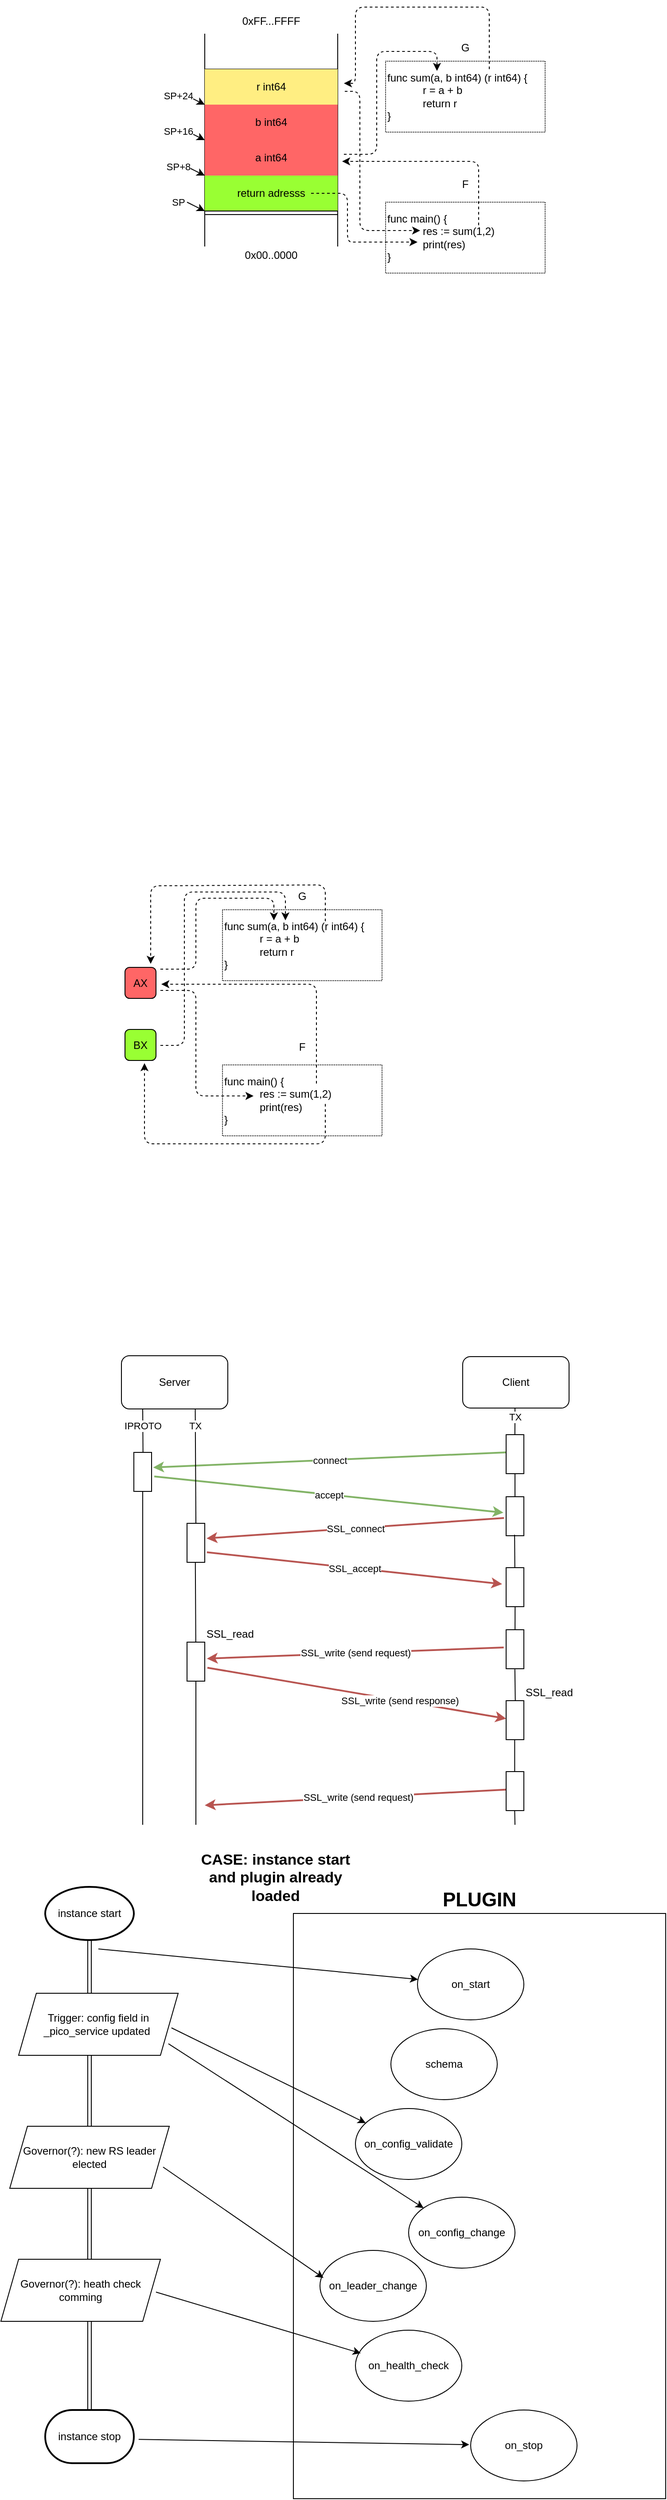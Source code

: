 <mxfile version="23.1.6" type="github">
  <diagram id="uMv5k3oVzNV7NbuxyRFv" name="Page-1">
    <mxGraphModel dx="2514" dy="848" grid="1" gridSize="10" guides="0" tooltips="1" connect="0" arrows="0" fold="1" page="1" pageScale="1" pageWidth="827" pageHeight="1169" math="0" shadow="0">
      <root>
        <mxCell id="0" />
        <mxCell id="1" parent="0" />
        <mxCell id="m2NS53Eczy5EkaWd5YY3-2" value="&lt;div style=&quot;&quot;&gt;&lt;span&gt;func sum(a, b int64) (r int64) {&lt;/span&gt;&lt;/div&gt;&lt;blockquote style=&quot;margin: 0 0 0 40px ; border: none ; padding: 0px&quot;&gt;&lt;div style=&quot;&quot;&gt;&lt;span&gt;r = a + b&lt;/span&gt;&lt;/div&gt;&lt;div style=&quot;&quot;&gt;&lt;span&gt;return r&lt;/span&gt;&lt;/div&gt;&lt;/blockquote&gt;&lt;div style=&quot;&quot;&gt;&lt;span&gt;}&lt;/span&gt;&lt;/div&gt;" style="rounded=0;whiteSpace=wrap;html=1;dashed=1;dashPattern=1 1;align=left;connectable=0;allowArrows=0;" parent="1" vertex="1">
          <mxGeometry x="414" y="271" width="180" height="80" as="geometry" />
        </mxCell>
        <mxCell id="m2NS53Eczy5EkaWd5YY3-3" value="" style="endArrow=none;html=1;" parent="1" edge="1">
          <mxGeometry width="50" height="50" relative="1" as="geometry">
            <mxPoint x="210" y="480" as="sourcePoint" />
            <mxPoint x="210" y="240" as="targetPoint" />
          </mxGeometry>
        </mxCell>
        <mxCell id="m2NS53Eczy5EkaWd5YY3-4" value="" style="endArrow=none;html=1;" parent="1" edge="1">
          <mxGeometry width="50" height="50" relative="1" as="geometry">
            <mxPoint x="360" y="480" as="sourcePoint" />
            <mxPoint x="360" y="240" as="targetPoint" />
          </mxGeometry>
        </mxCell>
        <mxCell id="m2NS53Eczy5EkaWd5YY3-6" value="SP" style="endArrow=classic;html=1;" parent="1" edge="1">
          <mxGeometry x="-1" y="-10" width="50" height="50" relative="1" as="geometry">
            <mxPoint x="190" y="430" as="sourcePoint" />
            <mxPoint x="210" y="440" as="targetPoint" />
            <mxPoint x="-6" y="-9" as="offset" />
          </mxGeometry>
        </mxCell>
        <mxCell id="m2NS53Eczy5EkaWd5YY3-8" value="" style="endArrow=none;html=1;" parent="1" edge="1">
          <mxGeometry width="50" height="50" relative="1" as="geometry">
            <mxPoint x="210" y="360" as="sourcePoint" />
            <mxPoint x="360" y="360" as="targetPoint" />
          </mxGeometry>
        </mxCell>
        <mxCell id="m2NS53Eczy5EkaWd5YY3-9" value="" style="endArrow=none;html=1;" parent="1" edge="1">
          <mxGeometry width="50" height="50" relative="1" as="geometry">
            <mxPoint x="210" y="319.76" as="sourcePoint" />
            <mxPoint x="360" y="319.76" as="targetPoint" />
          </mxGeometry>
        </mxCell>
        <mxCell id="m2NS53Eczy5EkaWd5YY3-10" value="" style="endArrow=none;html=1;" parent="1" edge="1">
          <mxGeometry width="50" height="50" relative="1" as="geometry">
            <mxPoint x="210" y="280.0" as="sourcePoint" />
            <mxPoint x="360" y="280.0" as="targetPoint" />
          </mxGeometry>
        </mxCell>
        <mxCell id="m2NS53Eczy5EkaWd5YY3-14" value="SP+8" style="endArrow=classic;html=1;" parent="1" edge="1">
          <mxGeometry x="-1" y="-10" width="50" height="50" relative="1" as="geometry">
            <mxPoint x="190" y="390" as="sourcePoint" />
            <mxPoint x="210" y="400" as="targetPoint" />
            <mxPoint x="-6" y="-9" as="offset" />
          </mxGeometry>
        </mxCell>
        <mxCell id="m2NS53Eczy5EkaWd5YY3-15" value="SP+16" style="endArrow=classic;html=1;" parent="1" edge="1">
          <mxGeometry x="-1" y="-10" width="50" height="50" relative="1" as="geometry">
            <mxPoint x="190" y="350" as="sourcePoint" />
            <mxPoint x="210" y="360.0" as="targetPoint" />
            <mxPoint x="-6" y="-9" as="offset" />
          </mxGeometry>
        </mxCell>
        <mxCell id="m2NS53Eczy5EkaWd5YY3-16" value="SP+24" style="endArrow=classic;html=1;" parent="1" edge="1">
          <mxGeometry x="-1" y="-10" width="50" height="50" relative="1" as="geometry">
            <mxPoint x="190" y="310" as="sourcePoint" />
            <mxPoint x="210" y="320" as="targetPoint" />
            <mxPoint x="-6" y="-9" as="offset" />
          </mxGeometry>
        </mxCell>
        <mxCell id="m2NS53Eczy5EkaWd5YY3-17" value="" style="endArrow=none;html=1;" parent="1" edge="1">
          <mxGeometry width="50" height="50" relative="1" as="geometry">
            <mxPoint x="210" y="400" as="sourcePoint" />
            <mxPoint x="360" y="400" as="targetPoint" />
          </mxGeometry>
        </mxCell>
        <mxCell id="m2NS53Eczy5EkaWd5YY3-18" value="return adresss" style="text;html=1;strokeColor=none;fillColor=#99FF33;align=center;verticalAlign=middle;whiteSpace=wrap;rounded=0;connectable=0;" parent="1" vertex="1">
          <mxGeometry x="210" y="400" width="150" height="40" as="geometry" />
        </mxCell>
        <mxCell id="m2NS53Eczy5EkaWd5YY3-19" value="r int64" style="text;html=1;strokeColor=none;fillColor=#FFEE82;align=center;verticalAlign=middle;whiteSpace=wrap;rounded=0;" parent="1" vertex="1">
          <mxGeometry x="210" y="280" width="150" height="40" as="geometry" />
        </mxCell>
        <mxCell id="m2NS53Eczy5EkaWd5YY3-20" value="b int64" style="text;html=1;strokeColor=none;fillColor=#FF6666;align=center;verticalAlign=middle;whiteSpace=wrap;rounded=0;" parent="1" vertex="1">
          <mxGeometry x="210" y="320" width="150" height="40" as="geometry" />
        </mxCell>
        <mxCell id="m2NS53Eczy5EkaWd5YY3-21" value="a int64" style="text;html=1;strokeColor=none;fillColor=#FF6666;align=center;verticalAlign=middle;whiteSpace=wrap;rounded=0;" parent="1" vertex="1">
          <mxGeometry x="210" y="360" width="150" height="40" as="geometry" />
        </mxCell>
        <mxCell id="m2NS53Eczy5EkaWd5YY3-22" value="G" style="text;html=1;strokeColor=none;fillColor=none;align=center;verticalAlign=middle;whiteSpace=wrap;rounded=0;dashed=1;dashPattern=1 1;" parent="1" vertex="1">
          <mxGeometry x="484" y="246" width="40" height="20" as="geometry" />
        </mxCell>
        <mxCell id="m2NS53Eczy5EkaWd5YY3-23" value="&lt;div&gt;&lt;span&gt;func main() {&lt;/span&gt;&lt;/div&gt;&lt;blockquote style=&quot;margin: 0 0 0 40px ; border: none ; padding: 0px&quot;&gt;&lt;div&gt;res := sum(1,2)&lt;/div&gt;&lt;div&gt;print(res)&lt;/div&gt;&lt;/blockquote&gt;&lt;div&gt;&lt;span&gt;}&lt;/span&gt;&lt;/div&gt;" style="rounded=0;whiteSpace=wrap;html=1;dashed=1;dashPattern=1 1;align=left;connectable=0;allowArrows=0;" parent="1" vertex="1">
          <mxGeometry x="414" y="430" width="180" height="80" as="geometry" />
        </mxCell>
        <mxCell id="m2NS53Eczy5EkaWd5YY3-24" value="F" style="text;html=1;strokeColor=none;fillColor=none;align=center;verticalAlign=middle;whiteSpace=wrap;rounded=0;dashed=1;dashPattern=1 1;" parent="1" vertex="1">
          <mxGeometry x="484" y="400" width="40" height="20" as="geometry" />
        </mxCell>
        <mxCell id="m2NS53Eczy5EkaWd5YY3-52" value="" style="endArrow=classic;html=1;shadow=0;strokeColor=#000000;dashed=1;" parent="1" edge="1">
          <mxGeometry width="50" height="50" relative="1" as="geometry">
            <mxPoint x="531" y="280" as="sourcePoint" />
            <mxPoint x="367" y="296" as="targetPoint" />
            <Array as="points">
              <mxPoint x="531" y="210" />
              <mxPoint x="380" y="210" />
              <mxPoint x="380" y="296" />
            </Array>
          </mxGeometry>
        </mxCell>
        <mxCell id="s9qX00nunAVpx22hSQQi-1" value="0xFF...FFFF" style="text;html=1;strokeColor=none;fillColor=none;align=center;verticalAlign=middle;whiteSpace=wrap;rounded=0;" parent="1" vertex="1">
          <mxGeometry x="210" y="216" width="150" height="20" as="geometry" />
        </mxCell>
        <mxCell id="s9qX00nunAVpx22hSQQi-3" value="0x00..0000" style="text;html=1;strokeColor=none;fillColor=none;align=center;verticalAlign=middle;whiteSpace=wrap;rounded=0;" parent="1" vertex="1">
          <mxGeometry x="210" y="480" width="150" height="20" as="geometry" />
        </mxCell>
        <mxCell id="m2NS53Eczy5EkaWd5YY3-5" value="" style="shape=link;html=1;fillColor=#CC0066;" parent="1" edge="1">
          <mxGeometry width="100" relative="1" as="geometry">
            <mxPoint x="210" y="442" as="sourcePoint" />
            <mxPoint x="360" y="442" as="targetPoint" />
          </mxGeometry>
        </mxCell>
        <mxCell id="s9qX00nunAVpx22hSQQi-4" value="" style="endArrow=classic;html=1;shadow=0;strokeColor=#000000;dashed=1;" parent="1" edge="1">
          <mxGeometry width="50" height="50" relative="1" as="geometry">
            <mxPoint x="519" y="456" as="sourcePoint" />
            <mxPoint x="365" y="384" as="targetPoint" />
            <Array as="points">
              <mxPoint x="519" y="412" />
              <mxPoint x="519" y="384" />
              <mxPoint x="414" y="384" />
            </Array>
          </mxGeometry>
        </mxCell>
        <mxCell id="s9qX00nunAVpx22hSQQi-5" value="" style="endArrow=classic;html=1;shadow=0;strokeColor=#000000;dashed=1;" parent="1" edge="1">
          <mxGeometry width="50" height="50" relative="1" as="geometry">
            <mxPoint x="367" y="376" as="sourcePoint" />
            <mxPoint x="472" y="282" as="targetPoint" />
            <Array as="points">
              <mxPoint x="404" y="376" />
              <mxPoint x="404" y="260" />
              <mxPoint x="472" y="260" />
            </Array>
          </mxGeometry>
        </mxCell>
        <mxCell id="s9qX00nunAVpx22hSQQi-6" value="" style="endArrow=classic;html=1;shadow=0;strokeColor=#000000;dashed=1;" parent="1" edge="1">
          <mxGeometry width="50" height="50" relative="1" as="geometry">
            <mxPoint x="368" y="305" as="sourcePoint" />
            <mxPoint x="453" y="462" as="targetPoint" />
            <Array as="points">
              <mxPoint x="385" y="305" />
              <mxPoint x="385" y="462" />
              <mxPoint x="407" y="462" />
            </Array>
          </mxGeometry>
        </mxCell>
        <mxCell id="s9qX00nunAVpx22hSQQi-7" value="&lt;div style=&quot;&quot;&gt;&lt;span&gt;func sum(a, b int64) (r int64) {&lt;/span&gt;&lt;/div&gt;&lt;blockquote style=&quot;margin: 0 0 0 40px ; border: none ; padding: 0px&quot;&gt;&lt;div style=&quot;&quot;&gt;&lt;span&gt;r = a + b&lt;/span&gt;&lt;/div&gt;&lt;div style=&quot;&quot;&gt;&lt;span&gt;return r&lt;/span&gt;&lt;/div&gt;&lt;/blockquote&gt;&lt;div style=&quot;&quot;&gt;&lt;span&gt;}&lt;/span&gt;&lt;/div&gt;" style="rounded=0;whiteSpace=wrap;html=1;dashed=1;dashPattern=1 1;align=left;connectable=0;allowArrows=0;" parent="1" vertex="1">
          <mxGeometry x="230" y="1228" width="180" height="80" as="geometry" />
        </mxCell>
        <mxCell id="s9qX00nunAVpx22hSQQi-22" value="G" style="text;html=1;strokeColor=none;fillColor=none;align=center;verticalAlign=middle;whiteSpace=wrap;rounded=0;dashed=1;dashPattern=1 1;" parent="1" vertex="1">
          <mxGeometry x="300" y="1203" width="40" height="20" as="geometry" />
        </mxCell>
        <mxCell id="s9qX00nunAVpx22hSQQi-23" value="&lt;div&gt;&lt;span&gt;func main() {&lt;/span&gt;&lt;/div&gt;&lt;blockquote style=&quot;margin: 0 0 0 40px ; border: none ; padding: 0px&quot;&gt;&lt;div&gt;res := sum(1,2)&lt;/div&gt;&lt;div&gt;print(res)&lt;/div&gt;&lt;/blockquote&gt;&lt;div&gt;&lt;span&gt;}&lt;/span&gt;&lt;/div&gt;" style="rounded=0;whiteSpace=wrap;html=1;dashed=1;dashPattern=1 1;align=left;connectable=0;allowArrows=0;" parent="1" vertex="1">
          <mxGeometry x="230" y="1403" width="180" height="80" as="geometry" />
        </mxCell>
        <mxCell id="s9qX00nunAVpx22hSQQi-24" value="F" style="text;html=1;strokeColor=none;fillColor=none;align=center;verticalAlign=middle;whiteSpace=wrap;rounded=0;dashed=1;dashPattern=1 1;" parent="1" vertex="1">
          <mxGeometry x="300" y="1373" width="40" height="20" as="geometry" />
        </mxCell>
        <mxCell id="s9qX00nunAVpx22hSQQi-30" value="" style="endArrow=classic;html=1;shadow=0;strokeColor=#000000;dashed=1;" parent="1" edge="1">
          <mxGeometry width="50" height="50" relative="1" as="geometry">
            <mxPoint x="160" y="1319" as="sourcePoint" />
            <mxPoint x="265" y="1438" as="targetPoint" />
            <Array as="points">
              <mxPoint x="200" y="1319" />
              <mxPoint x="200" y="1438" />
            </Array>
          </mxGeometry>
        </mxCell>
        <mxCell id="s9qX00nunAVpx22hSQQi-32" value="AX" style="rounded=1;whiteSpace=wrap;html=1;fillColor=#FF6666;" parent="1" vertex="1">
          <mxGeometry x="120" y="1293" width="35" height="35" as="geometry" />
        </mxCell>
        <mxCell id="s9qX00nunAVpx22hSQQi-33" value="BX" style="rounded=1;whiteSpace=wrap;html=1;fillColor=#99FF33;labelBackgroundColor=none;connectable=0;" parent="1" vertex="1">
          <mxGeometry x="120" y="1363" width="35" height="35" as="geometry" />
        </mxCell>
        <mxCell id="s9qX00nunAVpx22hSQQi-35" value="" style="endArrow=classic;html=1;shadow=0;strokeColor=#000000;dashed=1;" parent="1" edge="1">
          <mxGeometry width="50" height="50" relative="1" as="geometry">
            <mxPoint x="160" y="1295" as="sourcePoint" />
            <mxPoint x="288" y="1240" as="targetPoint" />
            <Array as="points">
              <mxPoint x="200" y="1295" />
              <mxPoint x="200" y="1215" />
              <mxPoint x="288" y="1215" />
            </Array>
          </mxGeometry>
        </mxCell>
        <mxCell id="s9qX00nunAVpx22hSQQi-36" value="" style="endArrow=classic;html=1;shadow=0;strokeColor=#000000;dashed=1;" parent="1" edge="1">
          <mxGeometry width="50" height="50" relative="1" as="geometry">
            <mxPoint x="336" y="1424" as="sourcePoint" />
            <mxPoint x="161" y="1312" as="targetPoint" />
            <Array as="points">
              <mxPoint x="336" y="1358" />
              <mxPoint x="336" y="1312" />
            </Array>
          </mxGeometry>
        </mxCell>
        <mxCell id="s9qX00nunAVpx22hSQQi-37" value="" style="endArrow=classic;html=1;shadow=0;strokeColor=#000000;dashed=1;" parent="1" edge="1">
          <mxGeometry width="50" height="50" relative="1" as="geometry">
            <mxPoint x="346" y="1241" as="sourcePoint" />
            <mxPoint x="149" y="1289" as="targetPoint" />
            <Array as="points">
              <mxPoint x="346" y="1200" />
              <mxPoint x="149" y="1201" />
            </Array>
          </mxGeometry>
        </mxCell>
        <mxCell id="s9qX00nunAVpx22hSQQi-38" value="" style="endArrow=classic;html=1;shadow=0;strokeColor=#000000;dashed=1;" parent="1" edge="1">
          <mxGeometry width="50" height="50" relative="1" as="geometry">
            <mxPoint x="346" y="1447" as="sourcePoint" />
            <mxPoint x="142" y="1401" as="targetPoint" />
            <Array as="points">
              <mxPoint x="346" y="1492" />
              <mxPoint x="142" y="1492" />
            </Array>
          </mxGeometry>
        </mxCell>
        <mxCell id="s9qX00nunAVpx22hSQQi-40" value="" style="endArrow=classic;html=1;shadow=0;strokeColor=#000000;dashed=1;" parent="1" edge="1">
          <mxGeometry width="50" height="50" relative="1" as="geometry">
            <mxPoint x="160" y="1381" as="sourcePoint" />
            <mxPoint x="301" y="1240" as="targetPoint" />
            <Array as="points">
              <mxPoint x="187" y="1381" />
              <mxPoint x="187" y="1208" />
              <mxPoint x="301" y="1208" />
            </Array>
          </mxGeometry>
        </mxCell>
        <mxCell id="s9qX00nunAVpx22hSQQi-44" value="" style="endArrow=classic;html=1;shadow=0;strokeColor=#000000;dashed=1;" parent="1" edge="1">
          <mxGeometry width="50" height="50" relative="1" as="geometry">
            <mxPoint x="330" y="420" as="sourcePoint" />
            <mxPoint x="450" y="475" as="targetPoint" />
            <Array as="points">
              <mxPoint x="371" y="420" />
              <mxPoint x="371" y="475" />
              <mxPoint x="380" y="475" />
            </Array>
          </mxGeometry>
        </mxCell>
        <mxCell id="lfOL7bnSdx20tr7RyeLw-1" value="Client" style="rounded=1;whiteSpace=wrap;html=1;" parent="1" vertex="1">
          <mxGeometry x="501" y="1732" width="120" height="58" as="geometry" />
        </mxCell>
        <mxCell id="lfOL7bnSdx20tr7RyeLw-2" value="Server" style="rounded=1;whiteSpace=wrap;html=1;" parent="1" vertex="1">
          <mxGeometry x="116" y="1731" width="120" height="60" as="geometry" />
        </mxCell>
        <mxCell id="lfOL7bnSdx20tr7RyeLw-3" value="TX" style="endArrow=none;html=1;rounded=0;exitX=0.494;exitY=0.005;exitDx=0;exitDy=0;exitPerimeter=0;" parent="1" source="lfOL7bnSdx20tr7RyeLw-39" edge="1">
          <mxGeometry x="1" width="50" height="50" relative="1" as="geometry">
            <mxPoint x="561.347" y="1812" as="sourcePoint" />
            <mxPoint x="560" y="1800" as="targetPoint" />
            <Array as="points">
              <mxPoint x="560" y="1800" />
              <mxPoint x="560" y="1790" />
            </Array>
            <mxPoint as="offset" />
          </mxGeometry>
        </mxCell>
        <mxCell id="lfOL7bnSdx20tr7RyeLw-4" value="IPROTO" style="endArrow=none;html=1;rounded=0;" parent="1" edge="1">
          <mxGeometry x="0.233" width="50" height="50" relative="1" as="geometry">
            <mxPoint x="140.347" y="1841" as="sourcePoint" />
            <mxPoint x="140" y="1791" as="targetPoint" />
            <mxPoint as="offset" />
          </mxGeometry>
        </mxCell>
        <mxCell id="lfOL7bnSdx20tr7RyeLw-6" value="" style="endArrow=none;html=1;rounded=0;" parent="1" edge="1">
          <mxGeometry width="50" height="50" relative="1" as="geometry">
            <mxPoint x="560" y="1897" as="sourcePoint" />
            <mxPoint x="560" y="1856" as="targetPoint" />
          </mxGeometry>
        </mxCell>
        <mxCell id="lfOL7bnSdx20tr7RyeLw-8" value="" style="endArrow=none;html=1;rounded=0;" parent="1" target="lfOL7bnSdx20tr7RyeLw-7" edge="1">
          <mxGeometry width="50" height="50" relative="1" as="geometry">
            <mxPoint x="140" y="1970" as="sourcePoint" />
            <mxPoint x="174" y="1791" as="targetPoint" />
          </mxGeometry>
        </mxCell>
        <mxCell id="lfOL7bnSdx20tr7RyeLw-7" value="" style="rounded=0;whiteSpace=wrap;html=1;" parent="1" vertex="1">
          <mxGeometry x="130" y="1840" width="20" height="44" as="geometry" />
        </mxCell>
        <mxCell id="lfOL7bnSdx20tr7RyeLw-9" value="сonnect" style="endArrow=classic;html=1;rounded=0;fillColor=#d5e8d4;strokeColor=#82b366;strokeWidth=2;entryX=1.088;entryY=0.386;entryDx=0;entryDy=0;entryPerimeter=0;exitX=0;exitY=0.455;exitDx=0;exitDy=0;exitPerimeter=0;" parent="1" source="lfOL7bnSdx20tr7RyeLw-39" target="lfOL7bnSdx20tr7RyeLw-7" edge="1">
          <mxGeometry width="50" height="50" relative="1" as="geometry">
            <mxPoint x="558" y="1833" as="sourcePoint" />
            <mxPoint x="178" y="1860" as="targetPoint" />
          </mxGeometry>
        </mxCell>
        <mxCell id="lfOL7bnSdx20tr7RyeLw-12" value="accept" style="endArrow=classic;html=1;rounded=0;fillColor=#d5e8d4;strokeColor=#82b366;strokeWidth=2;exitX=1.153;exitY=0.617;exitDx=0;exitDy=0;exitPerimeter=0;entryX=-0.15;entryY=0.408;entryDx=0;entryDy=0;entryPerimeter=0;" parent="1" source="lfOL7bnSdx20tr7RyeLw-7" target="lfOL7bnSdx20tr7RyeLw-40" edge="1">
          <mxGeometry width="50" height="50" relative="1" as="geometry">
            <mxPoint x="179" y="1867" as="sourcePoint" />
            <mxPoint x="555" y="1917" as="targetPoint" />
          </mxGeometry>
        </mxCell>
        <mxCell id="lfOL7bnSdx20tr7RyeLw-14" value="" style="endArrow=none;html=1;rounded=0;" parent="1" edge="1">
          <mxGeometry width="50" height="50" relative="1" as="geometry">
            <mxPoint x="140" y="2260" as="sourcePoint" />
            <mxPoint x="140" y="1964.0" as="targetPoint" />
          </mxGeometry>
        </mxCell>
        <mxCell id="lfOL7bnSdx20tr7RyeLw-15" value="SSL_connect" style="endArrow=classic;html=1;rounded=0;fillColor=#f8cecc;strokeColor=#b85450;strokeWidth=2;exitX=-0.122;exitY=0.546;exitDx=0;exitDy=0;exitPerimeter=0;" parent="1" source="lfOL7bnSdx20tr7RyeLw-40" edge="1">
          <mxGeometry width="50" height="50" relative="1" as="geometry">
            <mxPoint x="555" y="1922" as="sourcePoint" />
            <mxPoint x="212" y="1937" as="targetPoint" />
          </mxGeometry>
        </mxCell>
        <mxCell id="lfOL7bnSdx20tr7RyeLw-17" value="" style="endArrow=none;html=1;rounded=0;entryX=0.506;entryY=1;entryDx=0;entryDy=0;entryPerimeter=0;exitX=0.503;exitY=-0.003;exitDx=0;exitDy=0;exitPerimeter=0;" parent="1" source="lfOL7bnSdx20tr7RyeLw-44" target="lfOL7bnSdx20tr7RyeLw-41" edge="1">
          <mxGeometry width="50" height="50" relative="1" as="geometry">
            <mxPoint x="561.5" y="2029" as="sourcePoint" />
            <mxPoint x="561.5" y="2010.0" as="targetPoint" />
            <Array as="points" />
          </mxGeometry>
        </mxCell>
        <mxCell id="lfOL7bnSdx20tr7RyeLw-18" value="SSL_accept" style="endArrow=classic;html=1;rounded=0;fillColor=#f8cecc;strokeColor=#b85450;strokeWidth=2;exitX=1.119;exitY=0.742;exitDx=0;exitDy=0;exitPerimeter=0;entryX=-0.226;entryY=0.421;entryDx=0;entryDy=0;entryPerimeter=0;" parent="1" source="lfOL7bnSdx20tr7RyeLw-34" target="lfOL7bnSdx20tr7RyeLw-41" edge="1">
          <mxGeometry width="50" height="50" relative="1" as="geometry">
            <mxPoint x="181" y="1947" as="sourcePoint" />
            <mxPoint x="557" y="1997" as="targetPoint" />
          </mxGeometry>
        </mxCell>
        <mxCell id="lfOL7bnSdx20tr7RyeLw-20" value="" style="endArrow=none;html=1;rounded=0;exitX=0.483;exitY=1;exitDx=0;exitDy=0;exitPerimeter=0;entryX=0.494;entryY=1.013;entryDx=0;entryDy=0;entryPerimeter=0;" parent="1" source="lfOL7bnSdx20tr7RyeLw-45" target="lfOL7bnSdx20tr7RyeLw-44" edge="1">
          <mxGeometry width="50" height="50" relative="1" as="geometry">
            <mxPoint x="560.786" y="2117" as="sourcePoint" />
            <mxPoint x="561.214" y="2084" as="targetPoint" />
          </mxGeometry>
        </mxCell>
        <mxCell id="lfOL7bnSdx20tr7RyeLw-24" value="" style="endArrow=none;html=1;rounded=0;exitX=0.483;exitY=0.038;exitDx=0;exitDy=0;exitPerimeter=0;entryX=0.517;entryY=-0.006;entryDx=0;entryDy=0;entryPerimeter=0;" parent="1" source="lfOL7bnSdx20tr7RyeLw-48" target="lfOL7bnSdx20tr7RyeLw-45" edge="1">
          <mxGeometry width="50" height="50" relative="1" as="geometry">
            <mxPoint x="561.228" y="2198" as="sourcePoint" />
            <mxPoint x="560.772" y="2161" as="targetPoint" />
          </mxGeometry>
        </mxCell>
        <mxCell id="lfOL7bnSdx20tr7RyeLw-26" value="" style="endArrow=none;html=1;rounded=0;entryX=0.483;entryY=1.008;entryDx=0;entryDy=0;entryPerimeter=0;" parent="1" target="lfOL7bnSdx20tr7RyeLw-48" edge="1">
          <mxGeometry width="50" height="50" relative="1" as="geometry">
            <mxPoint x="560" y="2260" as="sourcePoint" />
            <mxPoint x="530.31" y="2250" as="targetPoint" />
          </mxGeometry>
        </mxCell>
        <mxCell id="lfOL7bnSdx20tr7RyeLw-27" value="SSL_write (send request)" style="endArrow=classic;html=1;rounded=0;fillColor=#f8cecc;strokeColor=#b85450;strokeWidth=2;exitX=-0.136;exitY=0.455;exitDx=0;exitDy=0;exitPerimeter=0;entryX=-0.121;entryY=0.578;entryDx=0;entryDy=0;entryPerimeter=0;" parent="1" source="lfOL7bnSdx20tr7RyeLw-44" target="lfOL7bnSdx20tr7RyeLw-38" edge="1">
          <mxGeometry width="50" height="50" relative="1" as="geometry">
            <mxPoint x="556" y="2052" as="sourcePoint" />
            <mxPoint x="180" y="2070" as="targetPoint" />
          </mxGeometry>
        </mxCell>
        <mxCell id="lfOL7bnSdx20tr7RyeLw-31" value="SSL_write (send request)" style="endArrow=classic;html=1;rounded=0;fillColor=#f8cecc;strokeColor=#b85450;strokeWidth=2;" parent="1" edge="1">
          <mxGeometry width="50" height="50" relative="1" as="geometry">
            <mxPoint x="556" y="2220" as="sourcePoint" />
            <mxPoint x="210" y="2238" as="targetPoint" />
          </mxGeometry>
        </mxCell>
        <mxCell id="lfOL7bnSdx20tr7RyeLw-32" value="TX" style="endArrow=none;html=1;rounded=0;exitX=0.5;exitY=0;exitDx=0;exitDy=0;exitPerimeter=0;entryX=0.694;entryY=1.007;entryDx=0;entryDy=0;entryPerimeter=0;" parent="1" source="lfOL7bnSdx20tr7RyeLw-34" target="lfOL7bnSdx20tr7RyeLw-2" edge="1">
          <mxGeometry x="0.711" width="50" height="50" relative="1" as="geometry">
            <mxPoint x="203" y="1842" as="sourcePoint" />
            <mxPoint x="203" y="1792" as="targetPoint" />
            <mxPoint as="offset" />
          </mxGeometry>
        </mxCell>
        <mxCell id="lfOL7bnSdx20tr7RyeLw-34" value="" style="rounded=0;whiteSpace=wrap;html=1;" parent="1" vertex="1">
          <mxGeometry x="190" y="1920" width="20" height="44" as="geometry" />
        </mxCell>
        <mxCell id="lfOL7bnSdx20tr7RyeLw-36" value="" style="endArrow=none;html=1;rounded=0;entryX=0.469;entryY=0.992;entryDx=0;entryDy=0;entryPerimeter=0;" parent="1" source="lfOL7bnSdx20tr7RyeLw-38" target="lfOL7bnSdx20tr7RyeLw-34" edge="1">
          <mxGeometry width="50" height="50" relative="1" as="geometry">
            <mxPoint x="234" y="2273" as="sourcePoint" />
            <mxPoint x="200" y="1970" as="targetPoint" />
          </mxGeometry>
        </mxCell>
        <mxCell id="lfOL7bnSdx20tr7RyeLw-37" value="" style="endArrow=none;html=1;rounded=0;" parent="1" target="lfOL7bnSdx20tr7RyeLw-38" edge="1">
          <mxGeometry width="50" height="50" relative="1" as="geometry">
            <mxPoint x="200" y="2260" as="sourcePoint" />
            <mxPoint x="234" y="1961" as="targetPoint" />
          </mxGeometry>
        </mxCell>
        <mxCell id="lfOL7bnSdx20tr7RyeLw-38" value="SSL_read" style="rounded=0;whiteSpace=wrap;html=1;direction=west;align=left;verticalAlign=bottom;labelPosition=right;verticalLabelPosition=top;" parent="1" vertex="1">
          <mxGeometry x="190" y="2054" width="20" height="44" as="geometry" />
        </mxCell>
        <mxCell id="lfOL7bnSdx20tr7RyeLw-39" value="" style="rounded=0;whiteSpace=wrap;html=1;" parent="1" vertex="1">
          <mxGeometry x="550" y="1820" width="20" height="44" as="geometry" />
        </mxCell>
        <mxCell id="lfOL7bnSdx20tr7RyeLw-40" value="" style="rounded=0;whiteSpace=wrap;html=1;" parent="1" vertex="1">
          <mxGeometry x="550" y="1890" width="20" height="44" as="geometry" />
        </mxCell>
        <mxCell id="lfOL7bnSdx20tr7RyeLw-41" value="" style="rounded=0;whiteSpace=wrap;html=1;" parent="1" vertex="1">
          <mxGeometry x="550" y="1970" width="20" height="44" as="geometry" />
        </mxCell>
        <mxCell id="lfOL7bnSdx20tr7RyeLw-43" value="" style="endArrow=none;html=1;rounded=0;entryX=0.478;entryY=0.974;entryDx=0;entryDy=0;entryPerimeter=0;" parent="1" source="lfOL7bnSdx20tr7RyeLw-41" target="lfOL7bnSdx20tr7RyeLw-40" edge="1">
          <mxGeometry width="50" height="50" relative="1" as="geometry">
            <mxPoint x="560" y="1969" as="sourcePoint" />
            <mxPoint x="560" y="1940" as="targetPoint" />
          </mxGeometry>
        </mxCell>
        <mxCell id="lfOL7bnSdx20tr7RyeLw-44" value="" style="rounded=0;whiteSpace=wrap;html=1;" parent="1" vertex="1">
          <mxGeometry x="550" y="2040" width="20" height="44" as="geometry" />
        </mxCell>
        <mxCell id="lfOL7bnSdx20tr7RyeLw-46" value="" style="endArrow=classic;html=1;rounded=0;fillColor=#f8cecc;strokeColor=#b85450;strokeWidth=2;exitX=-0.15;exitY=0.344;exitDx=0;exitDy=0;exitPerimeter=0;" parent="1" source="lfOL7bnSdx20tr7RyeLw-38" target="lfOL7bnSdx20tr7RyeLw-45" edge="1">
          <mxGeometry width="50" height="50" relative="1" as="geometry">
            <mxPoint x="213" y="2083" as="sourcePoint" />
            <mxPoint x="558" y="2145" as="targetPoint" />
          </mxGeometry>
        </mxCell>
        <mxCell id="lfOL7bnSdx20tr7RyeLw-47" value="SSL_write (send response)" style="edgeLabel;html=1;align=center;verticalAlign=middle;resizable=0;points=[];" parent="lfOL7bnSdx20tr7RyeLw-46" vertex="1" connectable="0">
          <mxGeometry x="0.285" relative="1" as="geometry">
            <mxPoint as="offset" />
          </mxGeometry>
        </mxCell>
        <mxCell id="lfOL7bnSdx20tr7RyeLw-45" value="SSL_read" style="rounded=0;whiteSpace=wrap;html=1;direction=west;align=left;verticalAlign=bottom;labelPosition=right;verticalLabelPosition=top;" parent="1" vertex="1">
          <mxGeometry x="550" y="2120" width="20" height="44" as="geometry" />
        </mxCell>
        <mxCell id="lfOL7bnSdx20tr7RyeLw-48" value="" style="rounded=0;whiteSpace=wrap;html=1;" parent="1" vertex="1">
          <mxGeometry x="550" y="2200" width="20" height="44" as="geometry" />
        </mxCell>
        <mxCell id="65U6Zx_z3wgA-yNRpdru-6" value="" style="shape=link;html=1;rounded=0;" edge="1" parent="1">
          <mxGeometry width="100" relative="1" as="geometry">
            <mxPoint x="80" y="2390" as="sourcePoint" />
            <mxPoint x="80" y="2920" as="targetPoint" />
          </mxGeometry>
        </mxCell>
        <mxCell id="65U6Zx_z3wgA-yNRpdru-8" value="instance start" style="strokeWidth=2;html=1;shape=mxgraph.flowchart.start_1;whiteSpace=wrap;" vertex="1" parent="1">
          <mxGeometry x="30" y="2330" width="100" height="60" as="geometry" />
        </mxCell>
        <mxCell id="65U6Zx_z3wgA-yNRpdru-10" value="instance stop" style="strokeWidth=2;html=1;shape=mxgraph.flowchart.terminator;whiteSpace=wrap;" vertex="1" parent="1">
          <mxGeometry x="30" y="2920" width="100" height="60" as="geometry" />
        </mxCell>
        <mxCell id="65U6Zx_z3wgA-yNRpdru-12" value="&lt;b&gt;&lt;font style=&quot;font-size: 22px;&quot;&gt;PLUGIN&lt;/font&gt;&lt;/b&gt;" style="rounded=0;whiteSpace=wrap;html=1;labelPosition=center;verticalLabelPosition=top;align=center;verticalAlign=bottom;" vertex="1" parent="1">
          <mxGeometry x="310" y="2360" width="420" height="660" as="geometry" />
        </mxCell>
        <mxCell id="65U6Zx_z3wgA-yNRpdru-13" value="on_start" style="ellipse;whiteSpace=wrap;html=1;" vertex="1" parent="1">
          <mxGeometry x="450" y="2400" width="120" height="80" as="geometry" />
        </mxCell>
        <mxCell id="65U6Zx_z3wgA-yNRpdru-14" value="on_stop" style="ellipse;whiteSpace=wrap;html=1;" vertex="1" parent="1">
          <mxGeometry x="510" y="2920" width="120" height="80" as="geometry" />
        </mxCell>
        <mxCell id="65U6Zx_z3wgA-yNRpdru-15" value="schema" style="ellipse;whiteSpace=wrap;html=1;" vertex="1" parent="1">
          <mxGeometry x="420" y="2490" width="120" height="80" as="geometry" />
        </mxCell>
        <mxCell id="65U6Zx_z3wgA-yNRpdru-16" value="on_config_validate" style="ellipse;whiteSpace=wrap;html=1;" vertex="1" parent="1">
          <mxGeometry x="380" y="2580" width="120" height="80" as="geometry" />
        </mxCell>
        <mxCell id="65U6Zx_z3wgA-yNRpdru-17" value="on_config_change" style="ellipse;whiteSpace=wrap;html=1;" vertex="1" parent="1">
          <mxGeometry x="440" y="2680" width="120" height="80" as="geometry" />
        </mxCell>
        <mxCell id="65U6Zx_z3wgA-yNRpdru-18" value="on_health_check" style="ellipse;whiteSpace=wrap;html=1;" vertex="1" parent="1">
          <mxGeometry x="380" y="2830" width="120" height="80" as="geometry" />
        </mxCell>
        <mxCell id="65U6Zx_z3wgA-yNRpdru-19" value="on_leader_change" style="ellipse;whiteSpace=wrap;html=1;" vertex="1" parent="1">
          <mxGeometry x="340" y="2740" width="120" height="80" as="geometry" />
        </mxCell>
        <mxCell id="65U6Zx_z3wgA-yNRpdru-20" value="" style="endArrow=classic;html=1;rounded=0;" edge="1" parent="1" target="65U6Zx_z3wgA-yNRpdru-13">
          <mxGeometry width="50" height="50" relative="1" as="geometry">
            <mxPoint x="90" y="2400" as="sourcePoint" />
            <mxPoint x="620" y="2640" as="targetPoint" />
          </mxGeometry>
        </mxCell>
        <mxCell id="65U6Zx_z3wgA-yNRpdru-21" value="" style="endArrow=classic;html=1;rounded=0;exitX=1.054;exitY=0.553;exitDx=0;exitDy=0;exitPerimeter=0;entryX=-0.014;entryY=0.488;entryDx=0;entryDy=0;entryPerimeter=0;" edge="1" parent="1" source="65U6Zx_z3wgA-yNRpdru-10" target="65U6Zx_z3wgA-yNRpdru-14">
          <mxGeometry width="50" height="50" relative="1" as="geometry">
            <mxPoint x="570" y="2690" as="sourcePoint" />
            <mxPoint x="620" y="2640" as="targetPoint" />
          </mxGeometry>
        </mxCell>
        <mxCell id="65U6Zx_z3wgA-yNRpdru-22" value="Trigger: config field in _pico_service updated&amp;nbsp;" style="shape=parallelogram;perimeter=parallelogramPerimeter;whiteSpace=wrap;html=1;fixedSize=1;" vertex="1" parent="1">
          <mxGeometry y="2450" width="180" height="70" as="geometry" />
        </mxCell>
        <mxCell id="65U6Zx_z3wgA-yNRpdru-23" value="" style="endArrow=classic;html=1;rounded=0;exitX=0.958;exitY=0.557;exitDx=0;exitDy=0;exitPerimeter=0;" edge="1" parent="1" source="65U6Zx_z3wgA-yNRpdru-22" target="65U6Zx_z3wgA-yNRpdru-16">
          <mxGeometry width="50" height="50" relative="1" as="geometry">
            <mxPoint x="440" y="2650" as="sourcePoint" />
            <mxPoint x="490" y="2600" as="targetPoint" />
          </mxGeometry>
        </mxCell>
        <mxCell id="65U6Zx_z3wgA-yNRpdru-24" value="" style="endArrow=classic;html=1;rounded=0;exitX=0.939;exitY=0.814;exitDx=0;exitDy=0;exitPerimeter=0;" edge="1" parent="1" source="65U6Zx_z3wgA-yNRpdru-22" target="65U6Zx_z3wgA-yNRpdru-17">
          <mxGeometry width="50" height="50" relative="1" as="geometry">
            <mxPoint x="480" y="2650" as="sourcePoint" />
            <mxPoint x="530" y="2600" as="targetPoint" />
          </mxGeometry>
        </mxCell>
        <mxCell id="65U6Zx_z3wgA-yNRpdru-28" value="Governor(?): new RS leader elected" style="shape=parallelogram;perimeter=parallelogramPerimeter;whiteSpace=wrap;html=1;fixedSize=1;" vertex="1" parent="1">
          <mxGeometry x="-10" y="2600" width="180" height="70" as="geometry" />
        </mxCell>
        <mxCell id="65U6Zx_z3wgA-yNRpdru-29" value="" style="endArrow=classic;html=1;rounded=0;entryX=0.033;entryY=0.388;entryDx=0;entryDy=0;entryPerimeter=0;exitX=0.961;exitY=0.657;exitDx=0;exitDy=0;exitPerimeter=0;" edge="1" parent="1" source="65U6Zx_z3wgA-yNRpdru-28" target="65U6Zx_z3wgA-yNRpdru-19">
          <mxGeometry width="50" height="50" relative="1" as="geometry">
            <mxPoint x="480" y="2680" as="sourcePoint" />
            <mxPoint x="530" y="2630" as="targetPoint" />
          </mxGeometry>
        </mxCell>
        <mxCell id="65U6Zx_z3wgA-yNRpdru-30" value="Governor(?): heath check comming" style="shape=parallelogram;perimeter=parallelogramPerimeter;whiteSpace=wrap;html=1;fixedSize=1;" vertex="1" parent="1">
          <mxGeometry x="-20" y="2750" width="180" height="70" as="geometry" />
        </mxCell>
        <mxCell id="65U6Zx_z3wgA-yNRpdru-31" value="" style="endArrow=classic;html=1;rounded=0;exitX=0.972;exitY=0.529;exitDx=0;exitDy=0;exitPerimeter=0;entryX=0.05;entryY=0.325;entryDx=0;entryDy=0;entryPerimeter=0;" edge="1" parent="1" source="65U6Zx_z3wgA-yNRpdru-30" target="65U6Zx_z3wgA-yNRpdru-18">
          <mxGeometry width="50" height="50" relative="1" as="geometry">
            <mxPoint x="480" y="2680" as="sourcePoint" />
            <mxPoint x="530" y="2630" as="targetPoint" />
          </mxGeometry>
        </mxCell>
        <mxCell id="65U6Zx_z3wgA-yNRpdru-32" value="&lt;b&gt;&lt;font style=&quot;font-size: 17px;&quot;&gt;CASE: instance start and plugin already loaded&lt;/font&gt;&lt;/b&gt;" style="text;html=1;align=center;verticalAlign=middle;whiteSpace=wrap;rounded=0;" vertex="1" parent="1">
          <mxGeometry x="190" y="2310" width="200" height="20" as="geometry" />
        </mxCell>
      </root>
    </mxGraphModel>
  </diagram>
</mxfile>
